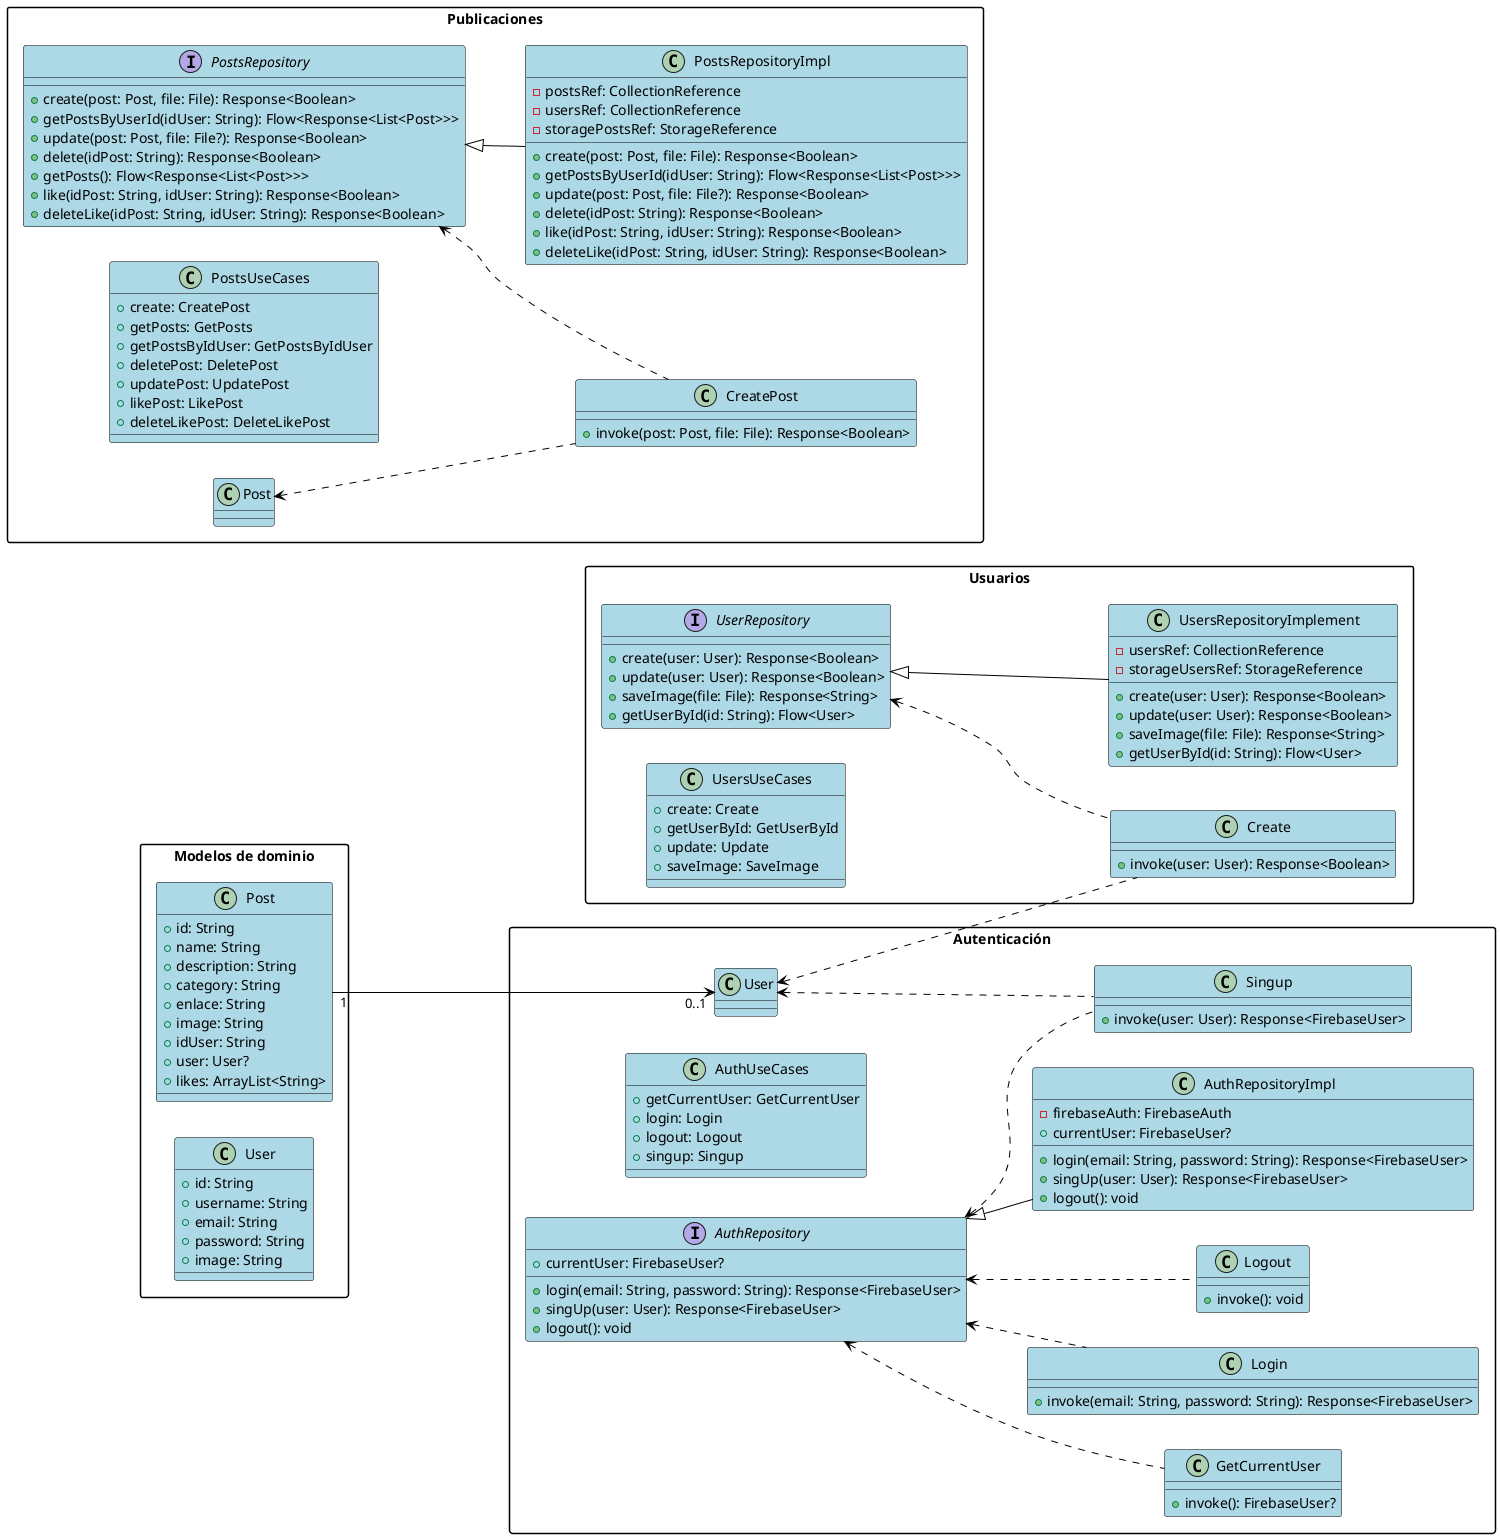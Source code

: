 @startuml

left to right direction

' Configuración de estilos
skinparam packageStyle rect
skinparam class {
    BackgroundColor LightBlue
    ArrowColor Black
    BorderColor Black
}

' Agrupación por módulos
package "Autenticación" {
    interface AuthRepository {
        + currentUser: FirebaseUser?
        + login(email: String, password: String): Response<FirebaseUser>
        + singUp(user: User): Response<FirebaseUser>
        + logout(): void
    }

    class AuthRepositoryImpl {
        - firebaseAuth: FirebaseAuth
        + currentUser: FirebaseUser?
        + login(email: String, password: String): Response<FirebaseUser>
        + singUp(user: User): Response<FirebaseUser>
        + logout(): void
    }
    AuthRepository <|-- AuthRepositoryImpl

    class AuthUseCases {
        + getCurrentUser: GetCurrentUser
        + login: Login
        + logout: Logout
        + singup: Singup
    }

    class GetCurrentUser {
        + invoke(): FirebaseUser?
    }
    AuthRepository <.. GetCurrentUser

    class Login {
        + invoke(email: String, password: String): Response<FirebaseUser>
    }
    AuthRepository <.. Login

    class Logout {
        + invoke(): void
    }
    AuthRepository <.. Logout

    class Singup {
        + invoke(user: User): Response<FirebaseUser>
    }
    AuthRepository <.. Singup
    User <.. Singup
}

package "Publicaciones" {
    interface PostsRepository {
        + create(post: Post, file: File): Response<Boolean>
        + getPostsByUserId(idUser: String): Flow<Response<List<Post>>>
        + update(post: Post, file: File?): Response<Boolean>
        + delete(idPost: String): Response<Boolean>
        + getPosts(): Flow<Response<List<Post>>>
        + like(idPost: String, idUser: String): Response<Boolean>
        + deleteLike(idPost: String, idUser: String): Response<Boolean>
    }

    class PostsRepositoryImpl {
        - postsRef: CollectionReference
        - usersRef: CollectionReference
        - storagePostsRef: StorageReference
        + create(post: Post, file: File): Response<Boolean>
        + getPostsByUserId(idUser: String): Flow<Response<List<Post>>>
        + update(post: Post, file: File?): Response<Boolean>
        + delete(idPost: String): Response<Boolean>
        + like(idPost: String, idUser: String): Response<Boolean>
        + deleteLike(idPost: String, idUser: String): Response<Boolean>
    }
    PostsRepository <|-- PostsRepositoryImpl

    class PostsUseCases {
        + create: CreatePost
        + getPosts: GetPosts
        + getPostsByIdUser: GetPostsByIdUser
        + deletePost: DeletePost
        + updatePost: UpdatePost
        + likePost: LikePost
        + deleteLikePost: DeleteLikePost
    }

    class CreatePost {
        + invoke(post: Post, file: File): Response<Boolean>
    }
    PostsRepository <.. CreatePost
    Post <.. CreatePost
}

package "Usuarios" {
    interface UserRepository {
        + create(user: User): Response<Boolean>
        + update(user: User): Response<Boolean>
        + saveImage(file: File): Response<String>
        + getUserById(id: String): Flow<User>
    }

    class UsersRepositoryImplement {
        - usersRef: CollectionReference
        - storageUsersRef: StorageReference
        + create(user: User): Response<Boolean>
        + update(user: User): Response<Boolean>
        + saveImage(file: File): Response<String>
        + getUserById(id: String): Flow<User>
    }
    UserRepository <|-- UsersRepositoryImplement

    class UsersUseCases {
        + create: Create
        + getUserById: GetUserById
        + update: Update
        + saveImage: SaveImage
    }

    class Create {
        + invoke(user: User): Response<Boolean>
    }
    UserRepository <.. Create
    User <.. Create
}

package "Modelos de dominio" {
    class Post {
        + id: String
        + name: String
        + description: String
        + category: String
        + enlace: String
        + image: String
        + idUser: String
        + user: User?
        + likes: ArrayList<String>
    }
    Post "1" --> "0..1" User

    class User {
        + id: String
        + username: String
        + email: String
        + password: String
        + image: String
    }
}

@enduml
